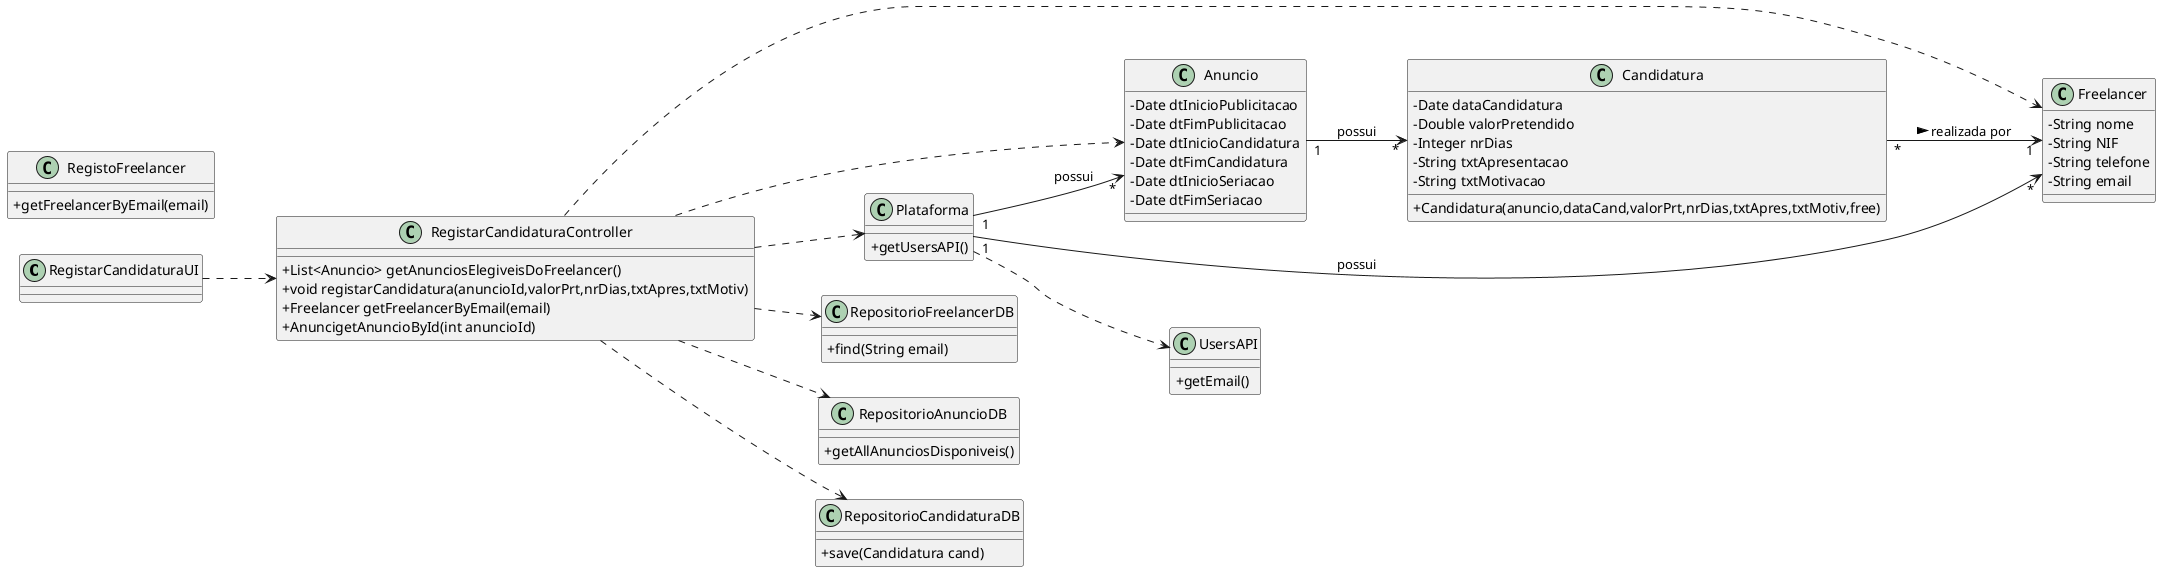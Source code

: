 @startuml
skinparam classAttributeIconSize 0
left to right direction

class RegistarCandidaturaUI {
}

class RegistarCandidaturaController {
  +List<Anuncio> getAnunciosElegiveisDoFreelancer()
  +void registarCandidatura(anuncioId,valorPrt,nrDias,txtApres,txtMotiv)
  +Freelancer getFreelancerByEmail(email)
  +AnuncigetAnuncioById(int anuncioId)
}

class Plataforma {
    +getUsersAPI()
}

class RegistoFreelancer
{
 +getFreelancerByEmail(email)
}

class Freelancer {
    -String nome
    -String NIF
    -String telefone
    -String email
}

class Anuncio
{
    -Date dtInicioPublicitacao
    -Date dtFimPublicitacao
    -Date dtInicioCandidatura
    -Date dtFimCandidatura
    -Date dtInicioSeriacao
    -Date dtFimSeriacao
}

class Candidatura
{
    -Date dataCandidatura
    -Double valorPretendido
    -Integer nrDias
    -String txtApresentacao
    -String txtMotivacao
    +Candidatura(anuncio,dataCand,valorPrt,nrDias,txtApres,txtMotiv,free)
}

class UsersAPI {
  +getEmail()
}

class RepositorioFreelancerDB {
  +find(String email)
}

class RepositorioAnuncioDB {
  +getAllAnunciosDisponiveis()
}

class RepositorioCandidaturaDB {
  +save(Candidatura cand)
}

RegistarCandidaturaUI ..> RegistarCandidaturaController
RegistarCandidaturaController ..> Plataforma
RegistarCandidaturaController ..> Freelancer
RegistarCandidaturaController ..> Anuncio
RegistarCandidaturaController ..> RepositorioAnuncioDB
RegistarCandidaturaController ..> RepositorioCandidaturaDB
RegistarCandidaturaController ..> RepositorioFreelancerDB

Plataforma "1" --> "*" Anuncio : possui
Plataforma "1" --> "*" Freelancer : possui
Plataforma ..> UsersAPI

Anuncio "1" --> "*" Candidatura : possui

Candidatura "*" --> "1"  Freelancer: realizada por >



@enduml
